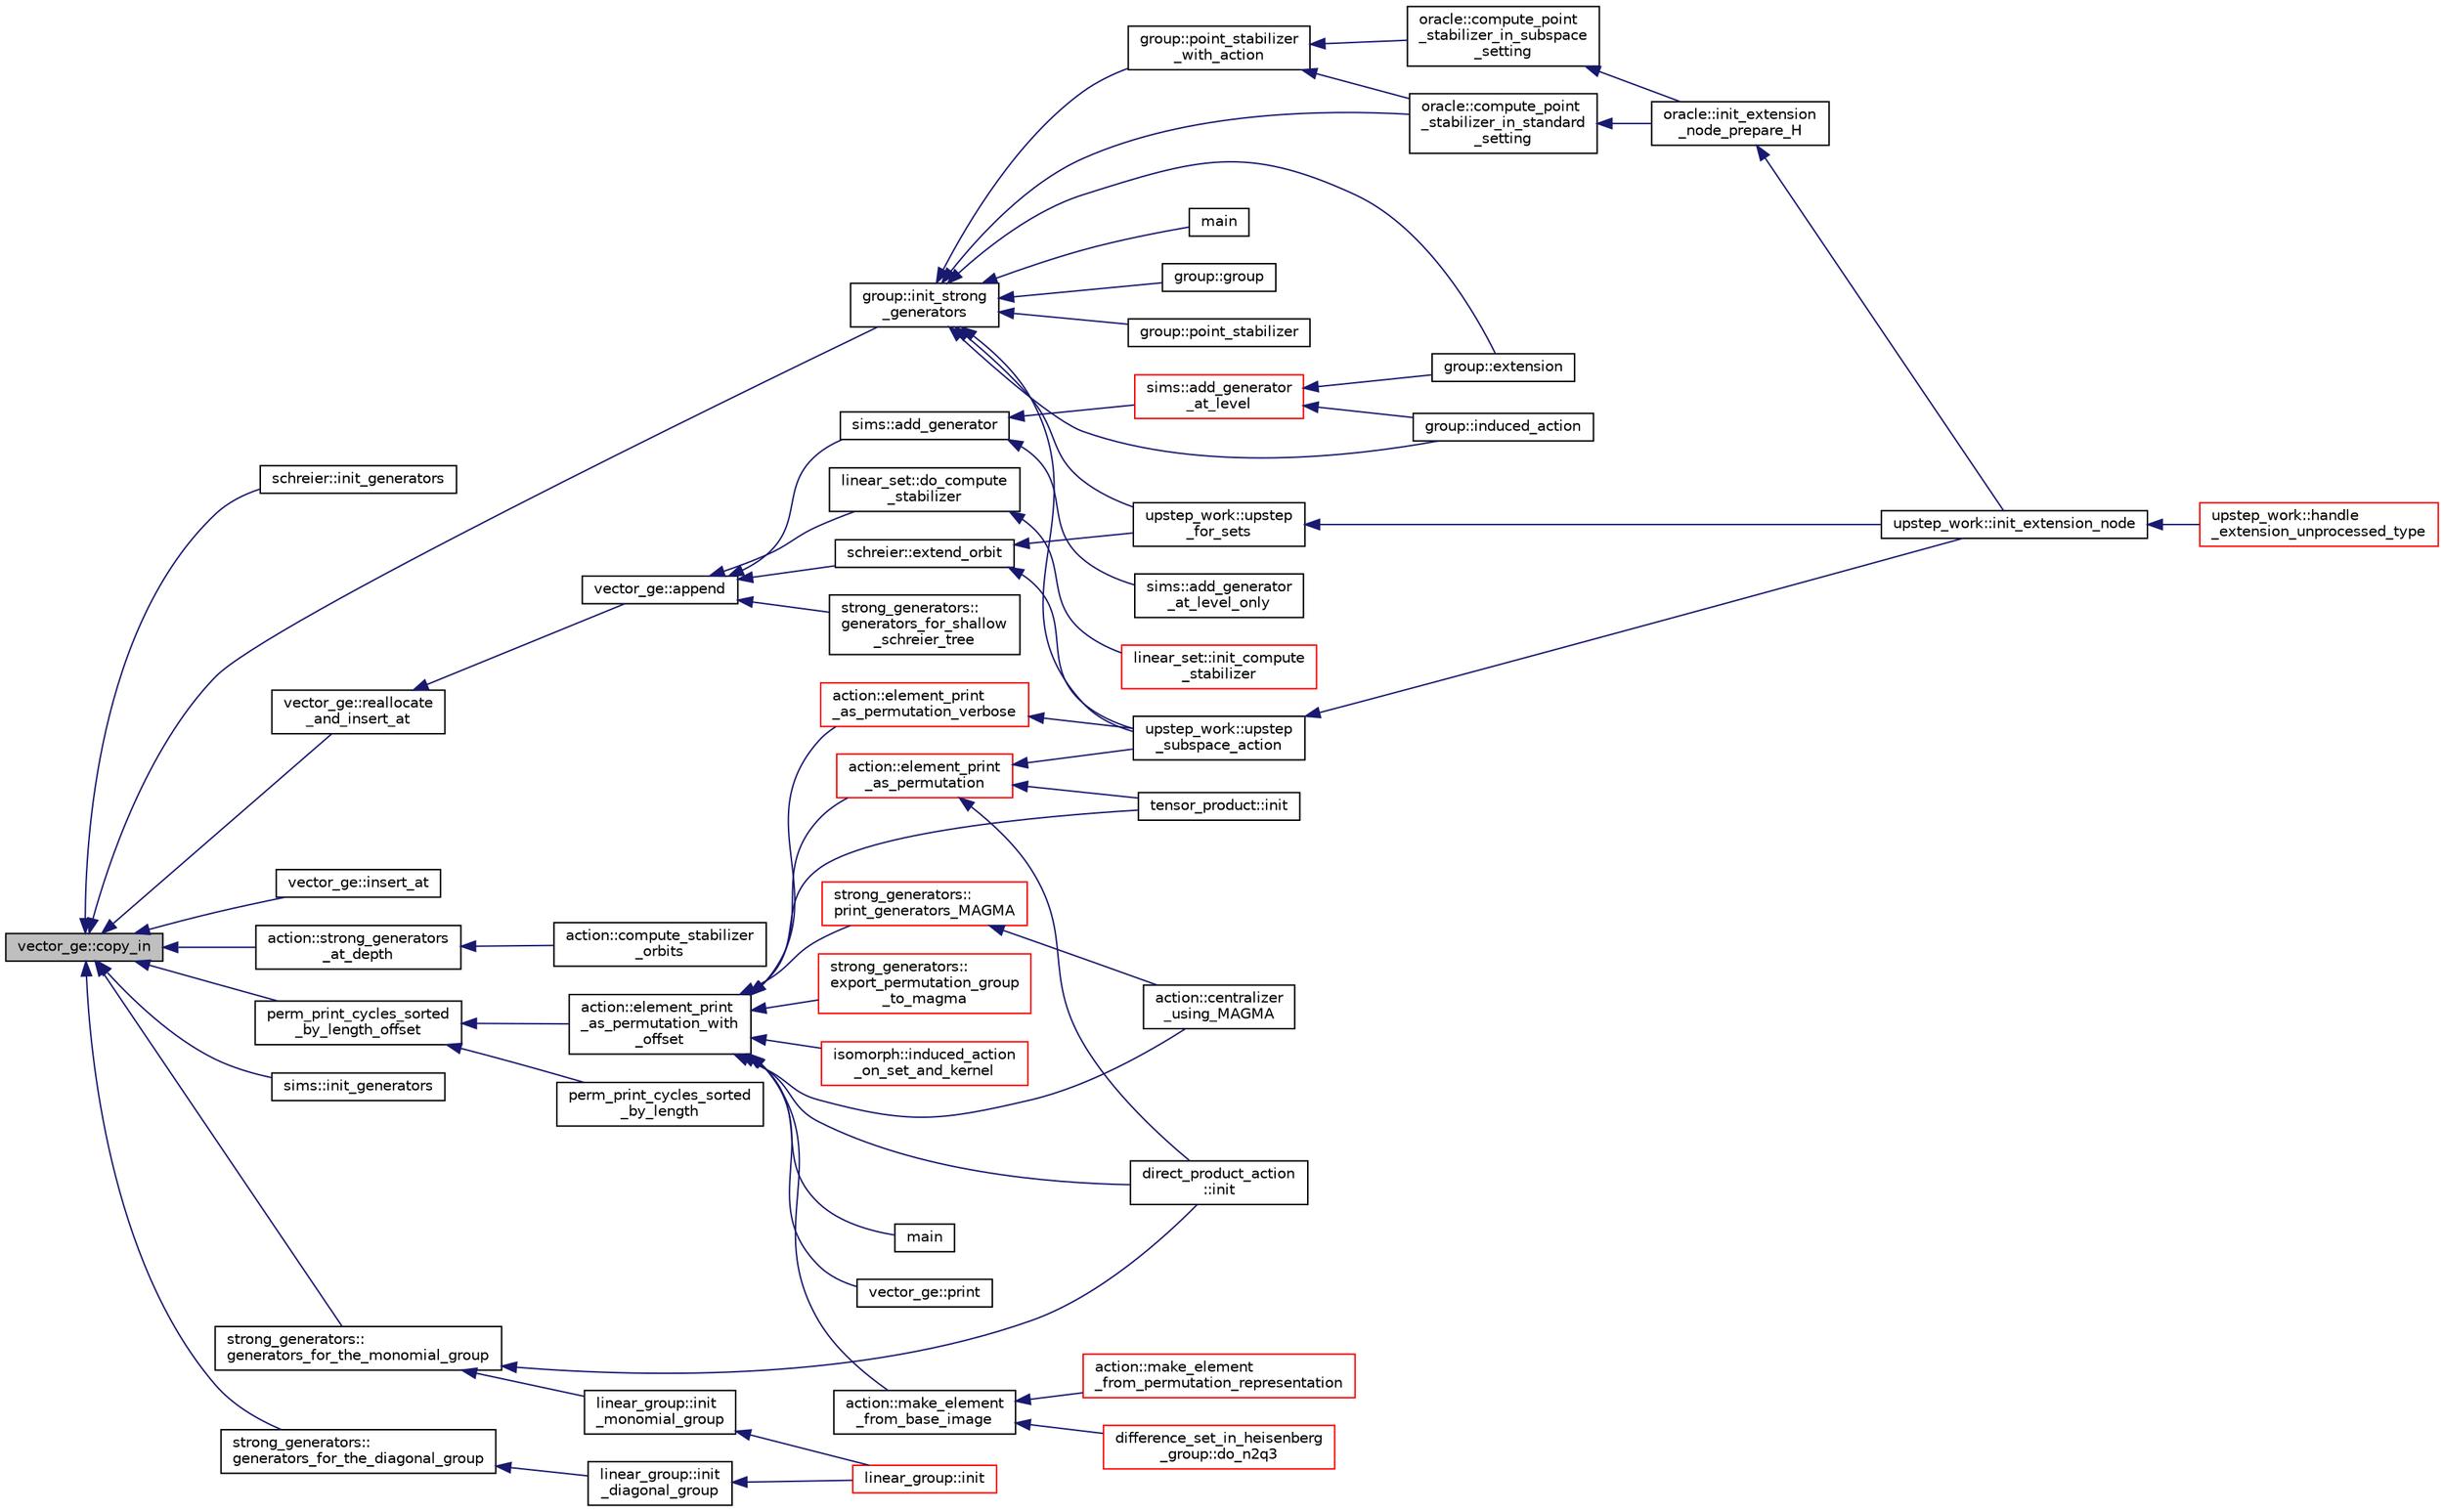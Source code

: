 digraph "vector_ge::copy_in"
{
  edge [fontname="Helvetica",fontsize="10",labelfontname="Helvetica",labelfontsize="10"];
  node [fontname="Helvetica",fontsize="10",shape=record];
  rankdir="LR";
  Node707 [label="vector_ge::copy_in",height=0.2,width=0.4,color="black", fillcolor="grey75", style="filled", fontcolor="black"];
  Node707 -> Node708 [dir="back",color="midnightblue",fontsize="10",style="solid",fontname="Helvetica"];
  Node708 [label="schreier::init_generators",height=0.2,width=0.4,color="black", fillcolor="white", style="filled",URL="$d3/dd6/classschreier.html#a30ddd571fd95302f1b7d757d5a0b5745"];
  Node707 -> Node709 [dir="back",color="midnightblue",fontsize="10",style="solid",fontname="Helvetica"];
  Node709 [label="group::init_strong\l_generators",height=0.2,width=0.4,color="black", fillcolor="white", style="filled",URL="$d1/db7/classgroup.html#aca8ce81c001eb5871118ed21676f3519"];
  Node709 -> Node710 [dir="back",color="midnightblue",fontsize="10",style="solid",fontname="Helvetica"];
  Node710 [label="main",height=0.2,width=0.4,color="black", fillcolor="white", style="filled",URL="$d0/dfc/transpose_8_c.html#a217dbf8b442f20279ea00b898af96f52"];
  Node709 -> Node711 [dir="back",color="midnightblue",fontsize="10",style="solid",fontname="Helvetica"];
  Node711 [label="group::group",height=0.2,width=0.4,color="black", fillcolor="white", style="filled",URL="$d1/db7/classgroup.html#aab93320d8baed6178663d341d58994b0"];
  Node709 -> Node712 [dir="back",color="midnightblue",fontsize="10",style="solid",fontname="Helvetica"];
  Node712 [label="group::point_stabilizer",height=0.2,width=0.4,color="black", fillcolor="white", style="filled",URL="$d1/db7/classgroup.html#a36f1034ef2d4a7d1e7a5aed426bd4d16"];
  Node709 -> Node713 [dir="back",color="midnightblue",fontsize="10",style="solid",fontname="Helvetica"];
  Node713 [label="group::point_stabilizer\l_with_action",height=0.2,width=0.4,color="black", fillcolor="white", style="filled",URL="$d1/db7/classgroup.html#a4bf09ea3350d11ee1e0757d0a02ac3cc"];
  Node713 -> Node714 [dir="back",color="midnightblue",fontsize="10",style="solid",fontname="Helvetica"];
  Node714 [label="oracle::compute_point\l_stabilizer_in_subspace\l_setting",height=0.2,width=0.4,color="black", fillcolor="white", style="filled",URL="$d7/da7/classoracle.html#ac88b56b30c84a4b5cd9b75869d468025"];
  Node714 -> Node715 [dir="back",color="midnightblue",fontsize="10",style="solid",fontname="Helvetica"];
  Node715 [label="oracle::init_extension\l_node_prepare_H",height=0.2,width=0.4,color="black", fillcolor="white", style="filled",URL="$d7/da7/classoracle.html#a6a121e9674bbd011685430a95dbc1b77"];
  Node715 -> Node716 [dir="back",color="midnightblue",fontsize="10",style="solid",fontname="Helvetica"];
  Node716 [label="upstep_work::init_extension_node",height=0.2,width=0.4,color="black", fillcolor="white", style="filled",URL="$d2/dd6/classupstep__work.html#ad74931a4c6dc97102d405a755433297d"];
  Node716 -> Node717 [dir="back",color="midnightblue",fontsize="10",style="solid",fontname="Helvetica"];
  Node717 [label="upstep_work::handle\l_extension_unprocessed_type",height=0.2,width=0.4,color="red", fillcolor="white", style="filled",URL="$d2/dd6/classupstep__work.html#a4687dfab87eb7d0646cb79008dd3d32d"];
  Node713 -> Node789 [dir="back",color="midnightblue",fontsize="10",style="solid",fontname="Helvetica"];
  Node789 [label="oracle::compute_point\l_stabilizer_in_standard\l_setting",height=0.2,width=0.4,color="black", fillcolor="white", style="filled",URL="$d7/da7/classoracle.html#afa7b2b71cd2ccbb807a740d6e1085982"];
  Node789 -> Node715 [dir="back",color="midnightblue",fontsize="10",style="solid",fontname="Helvetica"];
  Node709 -> Node790 [dir="back",color="midnightblue",fontsize="10",style="solid",fontname="Helvetica"];
  Node790 [label="group::induced_action",height=0.2,width=0.4,color="black", fillcolor="white", style="filled",URL="$d1/db7/classgroup.html#af6664c64704eb397874f42ed1ac7fed1"];
  Node709 -> Node791 [dir="back",color="midnightblue",fontsize="10",style="solid",fontname="Helvetica"];
  Node791 [label="group::extension",height=0.2,width=0.4,color="black", fillcolor="white", style="filled",URL="$d1/db7/classgroup.html#a798cd01cad4d5616b67fa456b8b04008"];
  Node709 -> Node789 [dir="back",color="midnightblue",fontsize="10",style="solid",fontname="Helvetica"];
  Node709 -> Node792 [dir="back",color="midnightblue",fontsize="10",style="solid",fontname="Helvetica"];
  Node792 [label="upstep_work::upstep\l_for_sets",height=0.2,width=0.4,color="black", fillcolor="white", style="filled",URL="$d2/dd6/classupstep__work.html#acbfe3d5e23c38c3dc8f5908e0bc5bf1b"];
  Node792 -> Node716 [dir="back",color="midnightblue",fontsize="10",style="solid",fontname="Helvetica"];
  Node709 -> Node793 [dir="back",color="midnightblue",fontsize="10",style="solid",fontname="Helvetica"];
  Node793 [label="upstep_work::upstep\l_subspace_action",height=0.2,width=0.4,color="black", fillcolor="white", style="filled",URL="$d2/dd6/classupstep__work.html#afd45c862c93f460a2e523f074d024529"];
  Node793 -> Node716 [dir="back",color="midnightblue",fontsize="10",style="solid",fontname="Helvetica"];
  Node707 -> Node794 [dir="back",color="midnightblue",fontsize="10",style="solid",fontname="Helvetica"];
  Node794 [label="vector_ge::reallocate\l_and_insert_at",height=0.2,width=0.4,color="black", fillcolor="white", style="filled",URL="$d4/d6e/classvector__ge.html#af9a3fcffc74924aacdbd41c936750e9b"];
  Node794 -> Node795 [dir="back",color="midnightblue",fontsize="10",style="solid",fontname="Helvetica"];
  Node795 [label="vector_ge::append",height=0.2,width=0.4,color="black", fillcolor="white", style="filled",URL="$d4/d6e/classvector__ge.html#a6e24ff78ee23cd3e94b266038f059e83"];
  Node795 -> Node725 [dir="back",color="midnightblue",fontsize="10",style="solid",fontname="Helvetica"];
  Node725 [label="linear_set::do_compute\l_stabilizer",height=0.2,width=0.4,color="black", fillcolor="white", style="filled",URL="$dd/d86/classlinear__set.html#ae8f58ded28fb5370f4459cca42b7463b"];
  Node725 -> Node726 [dir="back",color="midnightblue",fontsize="10",style="solid",fontname="Helvetica"];
  Node726 [label="linear_set::init_compute\l_stabilizer",height=0.2,width=0.4,color="red", fillcolor="white", style="filled",URL="$dd/d86/classlinear__set.html#a0cc3eaec1896fdc977b62e94623b055b"];
  Node795 -> Node796 [dir="back",color="midnightblue",fontsize="10",style="solid",fontname="Helvetica"];
  Node796 [label="schreier::extend_orbit",height=0.2,width=0.4,color="black", fillcolor="white", style="filled",URL="$d3/dd6/classschreier.html#aa466ebd594d89c13454cd4be50bb3a8f"];
  Node796 -> Node792 [dir="back",color="midnightblue",fontsize="10",style="solid",fontname="Helvetica"];
  Node796 -> Node793 [dir="back",color="midnightblue",fontsize="10",style="solid",fontname="Helvetica"];
  Node795 -> Node797 [dir="back",color="midnightblue",fontsize="10",style="solid",fontname="Helvetica"];
  Node797 [label="sims::add_generator",height=0.2,width=0.4,color="black", fillcolor="white", style="filled",URL="$d9/df3/classsims.html#add28c3fa3ed9825c7ccb4b1fb7ac22d4"];
  Node797 -> Node798 [dir="back",color="midnightblue",fontsize="10",style="solid",fontname="Helvetica"];
  Node798 [label="sims::add_generator\l_at_level",height=0.2,width=0.4,color="red", fillcolor="white", style="filled",URL="$d9/df3/classsims.html#ac9f0f17058381524d70645e9d6893e4d"];
  Node798 -> Node790 [dir="back",color="midnightblue",fontsize="10",style="solid",fontname="Helvetica"];
  Node798 -> Node791 [dir="back",color="midnightblue",fontsize="10",style="solid",fontname="Helvetica"];
  Node797 -> Node900 [dir="back",color="midnightblue",fontsize="10",style="solid",fontname="Helvetica"];
  Node900 [label="sims::add_generator\l_at_level_only",height=0.2,width=0.4,color="black", fillcolor="white", style="filled",URL="$d9/df3/classsims.html#aed07e3f4041b31d62479ed90c4cc88c8"];
  Node795 -> Node901 [dir="back",color="midnightblue",fontsize="10",style="solid",fontname="Helvetica"];
  Node901 [label="strong_generators::\lgenerators_for_shallow\l_schreier_tree",height=0.2,width=0.4,color="black", fillcolor="white", style="filled",URL="$dc/d09/classstrong__generators.html#a5d093b23261ef710325614ad5c497dbc"];
  Node707 -> Node902 [dir="back",color="midnightblue",fontsize="10",style="solid",fontname="Helvetica"];
  Node902 [label="vector_ge::insert_at",height=0.2,width=0.4,color="black", fillcolor="white", style="filled",URL="$d4/d6e/classvector__ge.html#afc62cf3c920b922450d27cbf4dae5af0"];
  Node707 -> Node903 [dir="back",color="midnightblue",fontsize="10",style="solid",fontname="Helvetica"];
  Node903 [label="action::strong_generators\l_at_depth",height=0.2,width=0.4,color="black", fillcolor="white", style="filled",URL="$d2/d86/classaction.html#a669cd686b88190d7ea71846466606a60"];
  Node903 -> Node904 [dir="back",color="midnightblue",fontsize="10",style="solid",fontname="Helvetica"];
  Node904 [label="action::compute_stabilizer\l_orbits",height=0.2,width=0.4,color="black", fillcolor="white", style="filled",URL="$d2/d86/classaction.html#a460cd7c4b648f59ce370386f4322e972"];
  Node707 -> Node905 [dir="back",color="midnightblue",fontsize="10",style="solid",fontname="Helvetica"];
  Node905 [label="perm_print_cycles_sorted\l_by_length_offset",height=0.2,width=0.4,color="black", fillcolor="white", style="filled",URL="$dc/dd4/group__actions_8h.html#a9d1f2e34879c04dbc45d08984a8066e3"];
  Node905 -> Node906 [dir="back",color="midnightblue",fontsize="10",style="solid",fontname="Helvetica"];
  Node906 [label="action::element_print\l_as_permutation_with\l_offset",height=0.2,width=0.4,color="black", fillcolor="white", style="filled",URL="$d2/d86/classaction.html#addd61d869434abaad431124a6d858396"];
  Node906 -> Node907 [dir="back",color="midnightblue",fontsize="10",style="solid",fontname="Helvetica"];
  Node907 [label="direct_product_action\l::init",height=0.2,width=0.4,color="black", fillcolor="white", style="filled",URL="$d3/d78/classdirect__product__action.html#aad40060e5821c011cccaa65a5c4df64f"];
  Node906 -> Node908 [dir="back",color="midnightblue",fontsize="10",style="solid",fontname="Helvetica"];
  Node908 [label="tensor_product::init",height=0.2,width=0.4,color="black", fillcolor="white", style="filled",URL="$dd/d3e/classtensor__product.html#a2a8ac905e80dd9bb7339c9506c3521d3"];
  Node906 -> Node909 [dir="back",color="midnightblue",fontsize="10",style="solid",fontname="Helvetica"];
  Node909 [label="main",height=0.2,width=0.4,color="black", fillcolor="white", style="filled",URL="$df/de7/ovoid_2ovoid_8_c.html#a217dbf8b442f20279ea00b898af96f52"];
  Node906 -> Node910 [dir="back",color="midnightblue",fontsize="10",style="solid",fontname="Helvetica"];
  Node910 [label="vector_ge::print",height=0.2,width=0.4,color="black", fillcolor="white", style="filled",URL="$d4/d6e/classvector__ge.html#a146d9cb5c5f3cf203d35e6a0ba295f9a"];
  Node906 -> Node911 [dir="back",color="midnightblue",fontsize="10",style="solid",fontname="Helvetica"];
  Node911 [label="action::make_element\l_from_base_image",height=0.2,width=0.4,color="black", fillcolor="white", style="filled",URL="$d2/d86/classaction.html#a6ffd69c8c90b2d1019e441615ba6c3e1"];
  Node911 -> Node912 [dir="back",color="midnightblue",fontsize="10",style="solid",fontname="Helvetica"];
  Node912 [label="difference_set_in_heisenberg\l_group::do_n2q3",height=0.2,width=0.4,color="red", fillcolor="white", style="filled",URL="$de/d8a/classdifference__set__in__heisenberg__group.html#aca82ff116dd5d17cfbb311e809b6d023"];
  Node911 -> Node913 [dir="back",color="midnightblue",fontsize="10",style="solid",fontname="Helvetica"];
  Node913 [label="action::make_element\l_from_permutation_representation",height=0.2,width=0.4,color="red", fillcolor="white", style="filled",URL="$d2/d86/classaction.html#a949f7580f3b1263d7a73fe388c97afd2"];
  Node906 -> Node916 [dir="back",color="midnightblue",fontsize="10",style="solid",fontname="Helvetica"];
  Node916 [label="action::centralizer\l_using_MAGMA",height=0.2,width=0.4,color="black", fillcolor="white", style="filled",URL="$d2/d86/classaction.html#a9f6d62cd7a30b0c159ff0df8a1d596ed"];
  Node906 -> Node917 [dir="back",color="midnightblue",fontsize="10",style="solid",fontname="Helvetica"];
  Node917 [label="action::element_print\l_as_permutation",height=0.2,width=0.4,color="red", fillcolor="white", style="filled",URL="$d2/d86/classaction.html#a2975618a8203187b688a67c947150bb8"];
  Node917 -> Node907 [dir="back",color="midnightblue",fontsize="10",style="solid",fontname="Helvetica"];
  Node917 -> Node908 [dir="back",color="midnightblue",fontsize="10",style="solid",fontname="Helvetica"];
  Node917 -> Node793 [dir="back",color="midnightblue",fontsize="10",style="solid",fontname="Helvetica"];
  Node906 -> Node1083 [dir="back",color="midnightblue",fontsize="10",style="solid",fontname="Helvetica"];
  Node1083 [label="action::element_print\l_as_permutation_verbose",height=0.2,width=0.4,color="red", fillcolor="white", style="filled",URL="$d2/d86/classaction.html#a5caac519740ebc92a8e1aa2c8dbaa0f3"];
  Node1083 -> Node793 [dir="back",color="midnightblue",fontsize="10",style="solid",fontname="Helvetica"];
  Node906 -> Node1084 [dir="back",color="midnightblue",fontsize="10",style="solid",fontname="Helvetica"];
  Node1084 [label="strong_generators::\lprint_generators_MAGMA",height=0.2,width=0.4,color="red", fillcolor="white", style="filled",URL="$dc/d09/classstrong__generators.html#aa0adfb61a4fcb1b219f5be44a42ef141"];
  Node1084 -> Node916 [dir="back",color="midnightblue",fontsize="10",style="solid",fontname="Helvetica"];
  Node906 -> Node1087 [dir="back",color="midnightblue",fontsize="10",style="solid",fontname="Helvetica"];
  Node1087 [label="strong_generators::\lexport_permutation_group\l_to_magma",height=0.2,width=0.4,color="red", fillcolor="white", style="filled",URL="$dc/d09/classstrong__generators.html#ad3bc816d85d318aabb02c40862bceb27"];
  Node906 -> Node998 [dir="back",color="midnightblue",fontsize="10",style="solid",fontname="Helvetica"];
  Node998 [label="isomorph::induced_action\l_on_set_and_kernel",height=0.2,width=0.4,color="red", fillcolor="white", style="filled",URL="$d3/d5f/classisomorph.html#a77563cca300ed45768afe24ce54d453a"];
  Node905 -> Node1088 [dir="back",color="midnightblue",fontsize="10",style="solid",fontname="Helvetica"];
  Node1088 [label="perm_print_cycles_sorted\l_by_length",height=0.2,width=0.4,color="black", fillcolor="white", style="filled",URL="$dc/dd4/group__actions_8h.html#a23f865b19a11f2a40298015b3ab69cc6"];
  Node707 -> Node1089 [dir="back",color="midnightblue",fontsize="10",style="solid",fontname="Helvetica"];
  Node1089 [label="sims::init_generators",height=0.2,width=0.4,color="black", fillcolor="white", style="filled",URL="$d9/df3/classsims.html#a2917ebf2dc37af6cfa39310549994d98"];
  Node707 -> Node1090 [dir="back",color="midnightblue",fontsize="10",style="solid",fontname="Helvetica"];
  Node1090 [label="strong_generators::\lgenerators_for_the_monomial_group",height=0.2,width=0.4,color="black", fillcolor="white", style="filled",URL="$dc/d09/classstrong__generators.html#a504b7cefda70b646b2064f80784d7f8a"];
  Node1090 -> Node907 [dir="back",color="midnightblue",fontsize="10",style="solid",fontname="Helvetica"];
  Node1090 -> Node1091 [dir="back",color="midnightblue",fontsize="10",style="solid",fontname="Helvetica"];
  Node1091 [label="linear_group::init\l_monomial_group",height=0.2,width=0.4,color="black", fillcolor="white", style="filled",URL="$df/d5a/classlinear__group.html#a7ef61a70f292d575f665da5d72077c8f"];
  Node1091 -> Node947 [dir="back",color="midnightblue",fontsize="10",style="solid",fontname="Helvetica"];
  Node947 [label="linear_group::init",height=0.2,width=0.4,color="red", fillcolor="white", style="filled",URL="$df/d5a/classlinear__group.html#a8119aa9b882192ab422b12614b259f28"];
  Node707 -> Node1092 [dir="back",color="midnightblue",fontsize="10",style="solid",fontname="Helvetica"];
  Node1092 [label="strong_generators::\lgenerators_for_the_diagonal_group",height=0.2,width=0.4,color="black", fillcolor="white", style="filled",URL="$dc/d09/classstrong__generators.html#a560ff860f139f7f02f293fa7f5f01aff"];
  Node1092 -> Node1093 [dir="back",color="midnightblue",fontsize="10",style="solid",fontname="Helvetica"];
  Node1093 [label="linear_group::init\l_diagonal_group",height=0.2,width=0.4,color="black", fillcolor="white", style="filled",URL="$df/d5a/classlinear__group.html#aaeeb26cf2ee1891b04d8925ddd1c18dd"];
  Node1093 -> Node947 [dir="back",color="midnightblue",fontsize="10",style="solid",fontname="Helvetica"];
}

